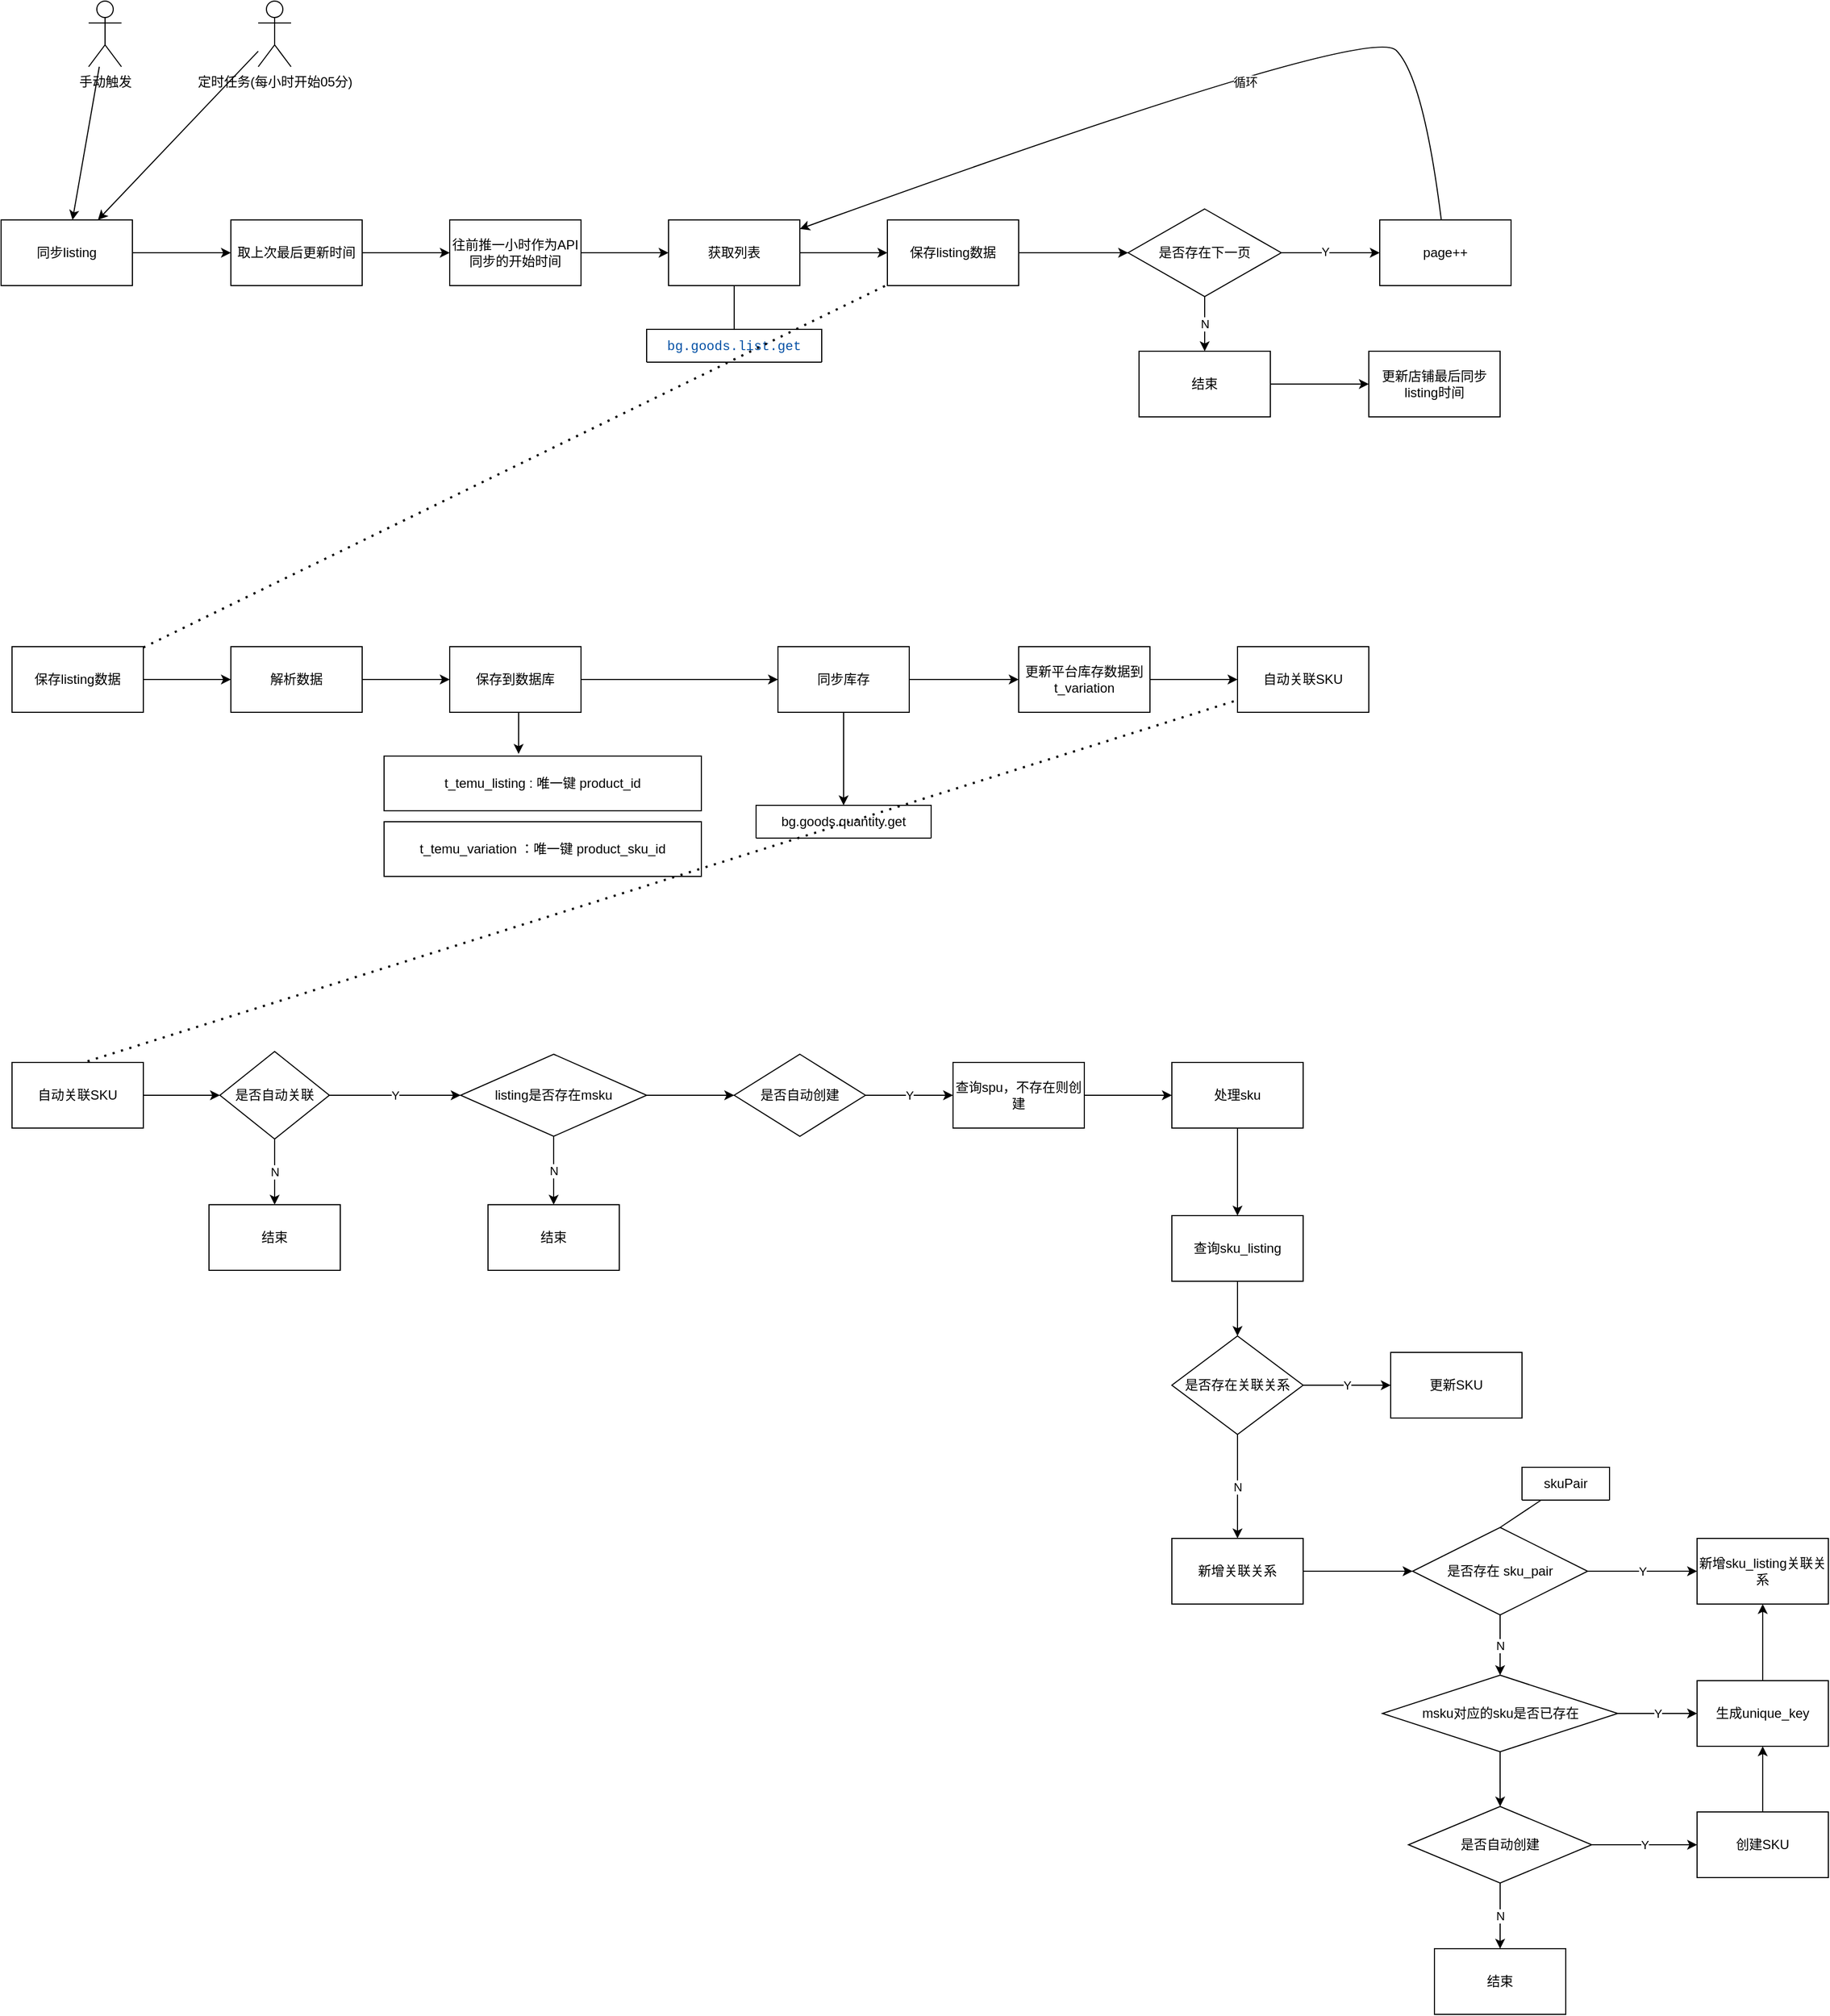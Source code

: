 <mxfile version="24.5.2" type="github">
  <diagram name="第 1 页" id="liIoOhpuaox7JHExIMQy">
    <mxGraphModel dx="1674" dy="792" grid="1" gridSize="10" guides="1" tooltips="1" connect="1" arrows="1" fold="1" page="1" pageScale="1" pageWidth="1200" pageHeight="1920" math="0" shadow="0">
      <root>
        <mxCell id="0" />
        <mxCell id="1" parent="0" />
        <mxCell id="k6ndMYIYSoIRarGF1mVQ-1" value="手动触发" style="shape=umlActor;verticalLabelPosition=bottom;verticalAlign=top;html=1;outlineConnect=0;" parent="1" vertex="1">
          <mxGeometry x="110" y="60" width="30" height="60" as="geometry" />
        </mxCell>
        <mxCell id="k6ndMYIYSoIRarGF1mVQ-2" value="定时任务(每小时开始05分)" style="shape=umlActor;verticalLabelPosition=bottom;verticalAlign=top;html=1;outlineConnect=0;" parent="1" vertex="1">
          <mxGeometry x="265" y="60" width="30" height="60" as="geometry" />
        </mxCell>
        <mxCell id="k6ndMYIYSoIRarGF1mVQ-10" value="" style="edgeStyle=orthogonalEdgeStyle;rounded=0;orthogonalLoop=1;jettySize=auto;html=1;" parent="1" source="k6ndMYIYSoIRarGF1mVQ-7" target="k6ndMYIYSoIRarGF1mVQ-9" edge="1">
          <mxGeometry relative="1" as="geometry" />
        </mxCell>
        <mxCell id="k6ndMYIYSoIRarGF1mVQ-7" value="同步listing" style="whiteSpace=wrap;html=1;rounded=0;" parent="1" vertex="1">
          <mxGeometry x="30" y="260" width="120" height="60" as="geometry" />
        </mxCell>
        <mxCell id="k6ndMYIYSoIRarGF1mVQ-14" value="" style="edgeStyle=orthogonalEdgeStyle;rounded=0;orthogonalLoop=1;jettySize=auto;html=1;" parent="1" source="k6ndMYIYSoIRarGF1mVQ-9" target="k6ndMYIYSoIRarGF1mVQ-13" edge="1">
          <mxGeometry relative="1" as="geometry" />
        </mxCell>
        <mxCell id="k6ndMYIYSoIRarGF1mVQ-9" value="取上次最后更新时间" style="whiteSpace=wrap;html=1;rounded=0;" parent="1" vertex="1">
          <mxGeometry x="240" y="260" width="120" height="60" as="geometry" />
        </mxCell>
        <mxCell id="k6ndMYIYSoIRarGF1mVQ-11" value="" style="endArrow=classic;html=1;rounded=0;" parent="1" source="k6ndMYIYSoIRarGF1mVQ-1" target="k6ndMYIYSoIRarGF1mVQ-7" edge="1">
          <mxGeometry width="50" height="50" relative="1" as="geometry">
            <mxPoint x="700" y="480" as="sourcePoint" />
            <mxPoint x="750" y="430" as="targetPoint" />
          </mxGeometry>
        </mxCell>
        <mxCell id="k6ndMYIYSoIRarGF1mVQ-12" value="" style="endArrow=classic;html=1;rounded=0;" parent="1" source="k6ndMYIYSoIRarGF1mVQ-2" target="k6ndMYIYSoIRarGF1mVQ-7" edge="1">
          <mxGeometry width="50" height="50" relative="1" as="geometry">
            <mxPoint x="700" y="480" as="sourcePoint" />
            <mxPoint x="750" y="430" as="targetPoint" />
          </mxGeometry>
        </mxCell>
        <mxCell id="k6ndMYIYSoIRarGF1mVQ-16" value="" style="edgeStyle=orthogonalEdgeStyle;rounded=0;orthogonalLoop=1;jettySize=auto;html=1;" parent="1" source="k6ndMYIYSoIRarGF1mVQ-13" target="k6ndMYIYSoIRarGF1mVQ-15" edge="1">
          <mxGeometry relative="1" as="geometry" />
        </mxCell>
        <mxCell id="k6ndMYIYSoIRarGF1mVQ-13" value="往前推一小时作为API同步的开始时间" style="whiteSpace=wrap;html=1;rounded=0;" parent="1" vertex="1">
          <mxGeometry x="440" y="260" width="120" height="60" as="geometry" />
        </mxCell>
        <mxCell id="k6ndMYIYSoIRarGF1mVQ-31" value="" style="edgeStyle=orthogonalEdgeStyle;rounded=0;orthogonalLoop=1;jettySize=auto;html=1;" parent="1" source="k6ndMYIYSoIRarGF1mVQ-15" target="k6ndMYIYSoIRarGF1mVQ-30" edge="1">
          <mxGeometry relative="1" as="geometry" />
        </mxCell>
        <mxCell id="k6ndMYIYSoIRarGF1mVQ-15" value="获取列表" style="whiteSpace=wrap;html=1;rounded=0;" parent="1" vertex="1">
          <mxGeometry x="640" y="260" width="120" height="60" as="geometry" />
        </mxCell>
        <mxCell id="k6ndMYIYSoIRarGF1mVQ-17" value="&lt;div style=&quot;color: #000000;background-color: #fffffe;font-family: Consolas, &#39;Courier New&#39;, monospace;font-weight: normal;font-size: 12px;line-height: 16px;white-space: pre;&quot;&gt;&lt;div&gt;&lt;span style=&quot;color: #0451a5;&quot;&gt;bg.goods.list.get&lt;/span&gt;&lt;/div&gt;&lt;/div&gt;" style="swimlane;fontStyle=0;childLayout=stackLayout;horizontal=1;startSize=30;horizontalStack=0;resizeParent=1;resizeParentMax=0;resizeLast=0;collapsible=1;marginBottom=0;whiteSpace=wrap;html=1;" parent="1" vertex="1" collapsed="1">
          <mxGeometry x="620" y="360" width="160" height="30" as="geometry">
            <mxRectangle x="620" y="360" width="140" height="160" as="alternateBounds" />
          </mxGeometry>
        </mxCell>
        <mxCell id="k6ndMYIYSoIRarGF1mVQ-19" value="pageNo " style="text;strokeColor=none;fillColor=none;align=left;verticalAlign=middle;spacingLeft=4;spacingRight=4;overflow=hidden;points=[[0,0.5],[1,0.5]];portConstraint=eastwest;rotatable=0;whiteSpace=wrap;html=1;" parent="k6ndMYIYSoIRarGF1mVQ-17" vertex="1">
          <mxGeometry y="30" width="140" height="30" as="geometry" />
        </mxCell>
        <mxCell id="k6ndMYIYSoIRarGF1mVQ-20" value="&lt;div&gt;pageSize&amp;nbsp; = 20&lt;/div&gt;&lt;div&gt;&lt;br&gt;&lt;/div&gt;&lt;div&gt;&lt;br&gt;&lt;/div&gt;createdAtStart " style="text;strokeColor=none;fillColor=none;align=left;verticalAlign=middle;spacingLeft=4;spacingRight=4;overflow=hidden;points=[[0,0.5],[1,0.5]];portConstraint=eastwest;rotatable=0;whiteSpace=wrap;html=1;" parent="k6ndMYIYSoIRarGF1mVQ-17" vertex="1">
          <mxGeometry y="60" width="140" height="100" as="geometry" />
        </mxCell>
        <mxCell id="k6ndMYIYSoIRarGF1mVQ-29" value="" style="endArrow=none;html=1;rounded=0;entryX=0.5;entryY=0;entryDx=0;entryDy=0;" parent="1" source="k6ndMYIYSoIRarGF1mVQ-15" target="k6ndMYIYSoIRarGF1mVQ-17" edge="1">
          <mxGeometry width="50" height="50" relative="1" as="geometry">
            <mxPoint x="920" y="390" as="sourcePoint" />
            <mxPoint x="970" y="340" as="targetPoint" />
          </mxGeometry>
        </mxCell>
        <mxCell id="k6ndMYIYSoIRarGF1mVQ-33" value="" style="edgeStyle=orthogonalEdgeStyle;rounded=0;orthogonalLoop=1;jettySize=auto;html=1;" parent="1" source="k6ndMYIYSoIRarGF1mVQ-30" target="k6ndMYIYSoIRarGF1mVQ-32" edge="1">
          <mxGeometry relative="1" as="geometry" />
        </mxCell>
        <mxCell id="k6ndMYIYSoIRarGF1mVQ-30" value="保存listing数据" style="whiteSpace=wrap;html=1;rounded=0;" parent="1" vertex="1">
          <mxGeometry x="840" y="260" width="120" height="60" as="geometry" />
        </mxCell>
        <mxCell id="k6ndMYIYSoIRarGF1mVQ-35" value="" style="edgeStyle=orthogonalEdgeStyle;rounded=0;orthogonalLoop=1;jettySize=auto;html=1;" parent="1" source="k6ndMYIYSoIRarGF1mVQ-32" target="k6ndMYIYSoIRarGF1mVQ-34" edge="1">
          <mxGeometry relative="1" as="geometry" />
        </mxCell>
        <mxCell id="k6ndMYIYSoIRarGF1mVQ-38" value="Y" style="edgeLabel;html=1;align=center;verticalAlign=middle;resizable=0;points=[];" parent="k6ndMYIYSoIRarGF1mVQ-35" vertex="1" connectable="0">
          <mxGeometry x="-0.111" y="1" relative="1" as="geometry">
            <mxPoint as="offset" />
          </mxGeometry>
        </mxCell>
        <mxCell id="k6ndMYIYSoIRarGF1mVQ-37" value="N" style="edgeStyle=orthogonalEdgeStyle;rounded=0;orthogonalLoop=1;jettySize=auto;html=1;exitX=0.5;exitY=1;exitDx=0;exitDy=0;" parent="1" source="k6ndMYIYSoIRarGF1mVQ-32" target="k6ndMYIYSoIRarGF1mVQ-36" edge="1">
          <mxGeometry relative="1" as="geometry" />
        </mxCell>
        <mxCell id="k6ndMYIYSoIRarGF1mVQ-32" value="是否存在下一页" style="rhombus;whiteSpace=wrap;html=1;rounded=0;" parent="1" vertex="1">
          <mxGeometry x="1060" y="250" width="140" height="80" as="geometry" />
        </mxCell>
        <mxCell id="k6ndMYIYSoIRarGF1mVQ-34" value="page++" style="whiteSpace=wrap;html=1;rounded=0;" parent="1" vertex="1">
          <mxGeometry x="1290" y="260" width="120" height="60" as="geometry" />
        </mxCell>
        <mxCell id="k6ndMYIYSoIRarGF1mVQ-41" value="" style="edgeStyle=orthogonalEdgeStyle;rounded=0;orthogonalLoop=1;jettySize=auto;html=1;" parent="1" source="k6ndMYIYSoIRarGF1mVQ-36" target="k6ndMYIYSoIRarGF1mVQ-40" edge="1">
          <mxGeometry relative="1" as="geometry" />
        </mxCell>
        <mxCell id="k6ndMYIYSoIRarGF1mVQ-36" value="结束" style="whiteSpace=wrap;html=1;rounded=0;" parent="1" vertex="1">
          <mxGeometry x="1070" y="380" width="120" height="60" as="geometry" />
        </mxCell>
        <mxCell id="k6ndMYIYSoIRarGF1mVQ-40" value="更新店铺最后同步listing时间" style="whiteSpace=wrap;html=1;rounded=0;" parent="1" vertex="1">
          <mxGeometry x="1280" y="380" width="120" height="60" as="geometry" />
        </mxCell>
        <mxCell id="k6ndMYIYSoIRarGF1mVQ-45" value="" style="curved=1;endArrow=classic;html=1;rounded=0;" parent="1" source="k6ndMYIYSoIRarGF1mVQ-34" target="k6ndMYIYSoIRarGF1mVQ-15" edge="1">
          <mxGeometry width="50" height="50" relative="1" as="geometry">
            <mxPoint x="1280" y="130" as="sourcePoint" />
            <mxPoint x="1330" y="80" as="targetPoint" />
            <Array as="points">
              <mxPoint x="1330" y="130" />
              <mxPoint x="1280" y="80" />
            </Array>
          </mxGeometry>
        </mxCell>
        <mxCell id="k6ndMYIYSoIRarGF1mVQ-46" value="循环" style="edgeLabel;html=1;align=center;verticalAlign=middle;resizable=0;points=[];" parent="k6ndMYIYSoIRarGF1mVQ-45" vertex="1" connectable="0">
          <mxGeometry x="-0.133" y="12" relative="1" as="geometry">
            <mxPoint as="offset" />
          </mxGeometry>
        </mxCell>
        <mxCell id="k6ndMYIYSoIRarGF1mVQ-50" value="" style="edgeStyle=orthogonalEdgeStyle;rounded=0;orthogonalLoop=1;jettySize=auto;html=1;" parent="1" source="k6ndMYIYSoIRarGF1mVQ-47" target="k6ndMYIYSoIRarGF1mVQ-49" edge="1">
          <mxGeometry relative="1" as="geometry" />
        </mxCell>
        <mxCell id="k6ndMYIYSoIRarGF1mVQ-47" value="保存listing数据" style="whiteSpace=wrap;html=1;rounded=0;" parent="1" vertex="1">
          <mxGeometry x="40" y="650" width="120" height="60" as="geometry" />
        </mxCell>
        <mxCell id="k6ndMYIYSoIRarGF1mVQ-48" value="" style="endArrow=none;dashed=1;html=1;dashPattern=1 3;strokeWidth=2;rounded=0;" parent="1" source="k6ndMYIYSoIRarGF1mVQ-47" target="k6ndMYIYSoIRarGF1mVQ-30" edge="1">
          <mxGeometry width="50" height="50" relative="1" as="geometry">
            <mxPoint x="700" y="700" as="sourcePoint" />
            <mxPoint x="750" y="650" as="targetPoint" />
          </mxGeometry>
        </mxCell>
        <mxCell id="k6ndMYIYSoIRarGF1mVQ-58" value="" style="edgeStyle=orthogonalEdgeStyle;rounded=0;orthogonalLoop=1;jettySize=auto;html=1;" parent="1" source="k6ndMYIYSoIRarGF1mVQ-49" target="k6ndMYIYSoIRarGF1mVQ-57" edge="1">
          <mxGeometry relative="1" as="geometry" />
        </mxCell>
        <mxCell id="k6ndMYIYSoIRarGF1mVQ-49" value="解析数据" style="whiteSpace=wrap;html=1;rounded=0;" parent="1" vertex="1">
          <mxGeometry x="240" y="650" width="120" height="60" as="geometry" />
        </mxCell>
        <mxCell id="k6ndMYIYSoIRarGF1mVQ-51" value="t_temu_listing : 唯一键 product_id" style="whiteSpace=wrap;html=1;rounded=0;" parent="1" vertex="1">
          <mxGeometry x="380" y="750" width="290" height="50" as="geometry" />
        </mxCell>
        <mxCell id="k6ndMYIYSoIRarGF1mVQ-53" value="t_temu_variation ：唯一键 product_sku_id" style="whiteSpace=wrap;html=1;rounded=0;" parent="1" vertex="1">
          <mxGeometry x="380" y="810" width="290" height="50" as="geometry" />
        </mxCell>
        <mxCell id="k6ndMYIYSoIRarGF1mVQ-61" value="" style="edgeStyle=orthogonalEdgeStyle;rounded=0;orthogonalLoop=1;jettySize=auto;html=1;" parent="1" source="k6ndMYIYSoIRarGF1mVQ-57" target="k6ndMYIYSoIRarGF1mVQ-60" edge="1">
          <mxGeometry relative="1" as="geometry" />
        </mxCell>
        <mxCell id="k6ndMYIYSoIRarGF1mVQ-57" value="保存到数据库" style="whiteSpace=wrap;html=1;rounded=0;" parent="1" vertex="1">
          <mxGeometry x="440" y="650" width="120" height="60" as="geometry" />
        </mxCell>
        <mxCell id="k6ndMYIYSoIRarGF1mVQ-59" style="edgeStyle=orthogonalEdgeStyle;rounded=0;orthogonalLoop=1;jettySize=auto;html=1;exitX=0.5;exitY=1;exitDx=0;exitDy=0;entryX=0.424;entryY=-0.04;entryDx=0;entryDy=0;entryPerimeter=0;" parent="1" source="k6ndMYIYSoIRarGF1mVQ-57" target="k6ndMYIYSoIRarGF1mVQ-51" edge="1">
          <mxGeometry relative="1" as="geometry" />
        </mxCell>
        <mxCell id="k6ndMYIYSoIRarGF1mVQ-67" style="edgeStyle=orthogonalEdgeStyle;rounded=0;orthogonalLoop=1;jettySize=auto;html=1;exitX=0.5;exitY=1;exitDx=0;exitDy=0;" parent="1" source="k6ndMYIYSoIRarGF1mVQ-60" target="k6ndMYIYSoIRarGF1mVQ-62" edge="1">
          <mxGeometry relative="1" as="geometry" />
        </mxCell>
        <mxCell id="k6ndMYIYSoIRarGF1mVQ-69" value="" style="edgeStyle=orthogonalEdgeStyle;rounded=0;orthogonalLoop=1;jettySize=auto;html=1;" parent="1" source="k6ndMYIYSoIRarGF1mVQ-60" target="k6ndMYIYSoIRarGF1mVQ-68" edge="1">
          <mxGeometry relative="1" as="geometry" />
        </mxCell>
        <mxCell id="k6ndMYIYSoIRarGF1mVQ-60" value="同步库存" style="whiteSpace=wrap;html=1;rounded=0;" parent="1" vertex="1">
          <mxGeometry x="740" y="650" width="120" height="60" as="geometry" />
        </mxCell>
        <mxCell id="k6ndMYIYSoIRarGF1mVQ-62" value="bg.goods.quantity.get" style="swimlane;fontStyle=0;childLayout=stackLayout;horizontal=1;startSize=30;horizontalStack=0;resizeParent=1;resizeParentMax=0;resizeLast=0;collapsible=1;marginBottom=0;whiteSpace=wrap;html=1;" parent="1" vertex="1" collapsed="1">
          <mxGeometry x="720" y="795" width="160" height="30" as="geometry">
            <mxRectangle x="800" y="795" width="460" height="80" as="alternateBounds" />
          </mxGeometry>
        </mxCell>
        <mxCell id="k6ndMYIYSoIRarGF1mVQ-63" value="&lt;div&gt;skcId&lt;/div&gt;&lt;div&gt;&lt;br&gt;&lt;/div&gt;" style="text;strokeColor=none;fillColor=none;align=left;verticalAlign=middle;spacingLeft=4;spacingRight=4;overflow=hidden;points=[[0,0.5],[1,0.5]];portConstraint=eastwest;rotatable=0;whiteSpace=wrap;html=1;" parent="k6ndMYIYSoIRarGF1mVQ-62" vertex="1">
          <mxGeometry y="30" width="460" height="30" as="geometry" />
        </mxCell>
        <mxCell id="k6ndMYIYSoIRarGF1mVQ-65" value="[{&quot;targetStockAvailable&quot;:100,&quot;warehouseId&quot;:&quot;WH-09349959516313867&quot;}]" style="text;strokeColor=none;fillColor=none;align=left;verticalAlign=middle;spacingLeft=4;spacingRight=4;overflow=hidden;points=[[0,0.5],[1,0.5]];portConstraint=eastwest;rotatable=0;whiteSpace=wrap;html=1;" parent="k6ndMYIYSoIRarGF1mVQ-62" vertex="1">
          <mxGeometry y="60" width="460" height="20" as="geometry" />
        </mxCell>
        <mxCell id="k6ndMYIYSoIRarGF1mVQ-71" value="" style="edgeStyle=orthogonalEdgeStyle;rounded=0;orthogonalLoop=1;jettySize=auto;html=1;" parent="1" source="k6ndMYIYSoIRarGF1mVQ-68" target="k6ndMYIYSoIRarGF1mVQ-70" edge="1">
          <mxGeometry relative="1" as="geometry" />
        </mxCell>
        <mxCell id="k6ndMYIYSoIRarGF1mVQ-68" value="更新平台库存数据到t_variation" style="whiteSpace=wrap;html=1;rounded=0;" parent="1" vertex="1">
          <mxGeometry x="960" y="650" width="120" height="60" as="geometry" />
        </mxCell>
        <mxCell id="k6ndMYIYSoIRarGF1mVQ-70" value="自动关联SKU" style="whiteSpace=wrap;html=1;rounded=0;" parent="1" vertex="1">
          <mxGeometry x="1160" y="650" width="120" height="60" as="geometry" />
        </mxCell>
        <mxCell id="WMNmfideMOI1H5pozgPX-5" style="edgeStyle=orthogonalEdgeStyle;rounded=0;orthogonalLoop=1;jettySize=auto;html=1;exitX=1;exitY=0.5;exitDx=0;exitDy=0;" edge="1" parent="1" source="WMNmfideMOI1H5pozgPX-1" target="WMNmfideMOI1H5pozgPX-3">
          <mxGeometry relative="1" as="geometry" />
        </mxCell>
        <mxCell id="WMNmfideMOI1H5pozgPX-1" value="自动关联SKU" style="whiteSpace=wrap;html=1;rounded=0;" vertex="1" parent="1">
          <mxGeometry x="40" y="1030" width="120" height="60" as="geometry" />
        </mxCell>
        <mxCell id="WMNmfideMOI1H5pozgPX-2" value="" style="endArrow=none;dashed=1;html=1;dashPattern=1 3;strokeWidth=2;rounded=0;exitX=0.575;exitY=-0.017;exitDx=0;exitDy=0;exitPerimeter=0;" edge="1" parent="1" source="WMNmfideMOI1H5pozgPX-1" target="k6ndMYIYSoIRarGF1mVQ-70">
          <mxGeometry width="50" height="50" relative="1" as="geometry">
            <mxPoint x="670" y="960" as="sourcePoint" />
            <mxPoint x="720" y="910" as="targetPoint" />
          </mxGeometry>
        </mxCell>
        <mxCell id="WMNmfideMOI1H5pozgPX-10" value="N" style="edgeStyle=orthogonalEdgeStyle;rounded=0;orthogonalLoop=1;jettySize=auto;html=1;exitX=0.5;exitY=1;exitDx=0;exitDy=0;entryX=0.5;entryY=0;entryDx=0;entryDy=0;" edge="1" parent="1" source="WMNmfideMOI1H5pozgPX-3" target="WMNmfideMOI1H5pozgPX-9">
          <mxGeometry relative="1" as="geometry" />
        </mxCell>
        <mxCell id="WMNmfideMOI1H5pozgPX-20" value="Y" style="edgeStyle=orthogonalEdgeStyle;rounded=0;orthogonalLoop=1;jettySize=auto;html=1;exitX=1;exitY=0.5;exitDx=0;exitDy=0;entryX=0;entryY=0.5;entryDx=0;entryDy=0;" edge="1" parent="1" source="WMNmfideMOI1H5pozgPX-3" target="WMNmfideMOI1H5pozgPX-15">
          <mxGeometry relative="1" as="geometry" />
        </mxCell>
        <mxCell id="WMNmfideMOI1H5pozgPX-3" value="是否自动关联" style="rhombus;whiteSpace=wrap;html=1;" vertex="1" parent="1">
          <mxGeometry x="230" y="1020" width="100" height="80" as="geometry" />
        </mxCell>
        <mxCell id="WMNmfideMOI1H5pozgPX-9" value="结束" style="whiteSpace=wrap;html=1;rounded=0;" vertex="1" parent="1">
          <mxGeometry x="220" y="1160" width="120" height="60" as="geometry" />
        </mxCell>
        <mxCell id="WMNmfideMOI1H5pozgPX-18" value="N" style="edgeStyle=orthogonalEdgeStyle;rounded=0;orthogonalLoop=1;jettySize=auto;html=1;" edge="1" parent="1" source="WMNmfideMOI1H5pozgPX-15" target="WMNmfideMOI1H5pozgPX-17">
          <mxGeometry relative="1" as="geometry" />
        </mxCell>
        <mxCell id="WMNmfideMOI1H5pozgPX-21" style="edgeStyle=orthogonalEdgeStyle;rounded=0;orthogonalLoop=1;jettySize=auto;html=1;exitX=1;exitY=0.5;exitDx=0;exitDy=0;entryX=0;entryY=0.5;entryDx=0;entryDy=0;" edge="1" parent="1" source="WMNmfideMOI1H5pozgPX-15" target="WMNmfideMOI1H5pozgPX-19">
          <mxGeometry relative="1" as="geometry" />
        </mxCell>
        <mxCell id="WMNmfideMOI1H5pozgPX-15" value="listing是否存在msku" style="rhombus;whiteSpace=wrap;html=1;" vertex="1" parent="1">
          <mxGeometry x="450" y="1022.5" width="170" height="75" as="geometry" />
        </mxCell>
        <mxCell id="WMNmfideMOI1H5pozgPX-17" value="结束" style="whiteSpace=wrap;html=1;" vertex="1" parent="1">
          <mxGeometry x="475" y="1160" width="120" height="60" as="geometry" />
        </mxCell>
        <mxCell id="WMNmfideMOI1H5pozgPX-23" value="Y" style="edgeStyle=orthogonalEdgeStyle;rounded=0;orthogonalLoop=1;jettySize=auto;html=1;" edge="1" parent="1" source="WMNmfideMOI1H5pozgPX-19" target="WMNmfideMOI1H5pozgPX-22">
          <mxGeometry relative="1" as="geometry" />
        </mxCell>
        <mxCell id="WMNmfideMOI1H5pozgPX-19" value="是否自动创建" style="rhombus;whiteSpace=wrap;html=1;" vertex="1" parent="1">
          <mxGeometry x="700" y="1022.5" width="120" height="75" as="geometry" />
        </mxCell>
        <mxCell id="WMNmfideMOI1H5pozgPX-25" value="" style="edgeStyle=orthogonalEdgeStyle;rounded=0;orthogonalLoop=1;jettySize=auto;html=1;" edge="1" parent="1" source="WMNmfideMOI1H5pozgPX-22" target="WMNmfideMOI1H5pozgPX-24">
          <mxGeometry relative="1" as="geometry" />
        </mxCell>
        <mxCell id="WMNmfideMOI1H5pozgPX-22" value="查询spu，不存在则创建" style="whiteSpace=wrap;html=1;" vertex="1" parent="1">
          <mxGeometry x="900" y="1030" width="120" height="60" as="geometry" />
        </mxCell>
        <mxCell id="WMNmfideMOI1H5pozgPX-29" value="" style="edgeStyle=orthogonalEdgeStyle;rounded=0;orthogonalLoop=1;jettySize=auto;html=1;" edge="1" parent="1" source="WMNmfideMOI1H5pozgPX-24" target="WMNmfideMOI1H5pozgPX-28">
          <mxGeometry relative="1" as="geometry" />
        </mxCell>
        <mxCell id="WMNmfideMOI1H5pozgPX-24" value="处理sku" style="whiteSpace=wrap;html=1;" vertex="1" parent="1">
          <mxGeometry x="1100" y="1030" width="120" height="60" as="geometry" />
        </mxCell>
        <mxCell id="WMNmfideMOI1H5pozgPX-31" value="" style="edgeStyle=orthogonalEdgeStyle;rounded=0;orthogonalLoop=1;jettySize=auto;html=1;" edge="1" parent="1" source="WMNmfideMOI1H5pozgPX-28" target="WMNmfideMOI1H5pozgPX-30">
          <mxGeometry relative="1" as="geometry" />
        </mxCell>
        <mxCell id="WMNmfideMOI1H5pozgPX-28" value="查询sku_listing" style="whiteSpace=wrap;html=1;" vertex="1" parent="1">
          <mxGeometry x="1100" y="1170" width="120" height="60" as="geometry" />
        </mxCell>
        <mxCell id="WMNmfideMOI1H5pozgPX-33" value="Y" style="edgeStyle=orthogonalEdgeStyle;rounded=0;orthogonalLoop=1;jettySize=auto;html=1;" edge="1" parent="1" source="WMNmfideMOI1H5pozgPX-30" target="WMNmfideMOI1H5pozgPX-32">
          <mxGeometry relative="1" as="geometry" />
        </mxCell>
        <mxCell id="WMNmfideMOI1H5pozgPX-35" value="N" style="edgeStyle=orthogonalEdgeStyle;rounded=0;orthogonalLoop=1;jettySize=auto;html=1;" edge="1" parent="1" source="WMNmfideMOI1H5pozgPX-30" target="WMNmfideMOI1H5pozgPX-34">
          <mxGeometry relative="1" as="geometry" />
        </mxCell>
        <mxCell id="WMNmfideMOI1H5pozgPX-30" value="是否存在关联关系" style="rhombus;whiteSpace=wrap;html=1;" vertex="1" parent="1">
          <mxGeometry x="1100" y="1280" width="120" height="90" as="geometry" />
        </mxCell>
        <mxCell id="WMNmfideMOI1H5pozgPX-32" value="更新SKU" style="whiteSpace=wrap;html=1;" vertex="1" parent="1">
          <mxGeometry x="1300" y="1295" width="120" height="60" as="geometry" />
        </mxCell>
        <mxCell id="WMNmfideMOI1H5pozgPX-41" value="" style="edgeStyle=orthogonalEdgeStyle;rounded=0;orthogonalLoop=1;jettySize=auto;html=1;" edge="1" parent="1" source="WMNmfideMOI1H5pozgPX-34" target="WMNmfideMOI1H5pozgPX-40">
          <mxGeometry relative="1" as="geometry" />
        </mxCell>
        <mxCell id="WMNmfideMOI1H5pozgPX-34" value="新增关联关系" style="whiteSpace=wrap;html=1;" vertex="1" parent="1">
          <mxGeometry x="1100" y="1465" width="120" height="60" as="geometry" />
        </mxCell>
        <mxCell id="WMNmfideMOI1H5pozgPX-36" value="skuPair" style="swimlane;fontStyle=0;childLayout=stackLayout;horizontal=1;startSize=30;horizontalStack=0;resizeParent=1;resizeParentMax=0;resizeLast=0;collapsible=1;marginBottom=0;whiteSpace=wrap;html=1;" vertex="1" collapsed="1" parent="1">
          <mxGeometry x="1420" y="1400" width="80" height="30" as="geometry">
            <mxRectangle x="1100" y="1650" width="150" height="100" as="alternateBounds" />
          </mxGeometry>
        </mxCell>
        <mxCell id="WMNmfideMOI1H5pozgPX-37" value="&lt;div&gt;unique_key&amp;nbsp; :&amp;nbsp; msku&lt;/div&gt;&lt;div&gt;&lt;br&gt;&lt;/div&gt;&lt;div&gt;sku_id&lt;br&gt;&lt;/div&gt;" style="text;strokeColor=none;fillColor=none;align=left;verticalAlign=middle;spacingLeft=4;spacingRight=4;overflow=hidden;points=[[0,0.5],[1,0.5]];portConstraint=eastwest;rotatable=0;whiteSpace=wrap;html=1;" vertex="1" parent="WMNmfideMOI1H5pozgPX-36">
          <mxGeometry y="30" width="150" height="70" as="geometry" />
        </mxCell>
        <mxCell id="WMNmfideMOI1H5pozgPX-43" value="Y" style="edgeStyle=orthogonalEdgeStyle;rounded=0;orthogonalLoop=1;jettySize=auto;html=1;" edge="1" parent="1" source="WMNmfideMOI1H5pozgPX-40" target="WMNmfideMOI1H5pozgPX-42">
          <mxGeometry relative="1" as="geometry" />
        </mxCell>
        <mxCell id="WMNmfideMOI1H5pozgPX-47" value="N" style="edgeStyle=orthogonalEdgeStyle;rounded=0;orthogonalLoop=1;jettySize=auto;html=1;" edge="1" parent="1" source="WMNmfideMOI1H5pozgPX-40" target="WMNmfideMOI1H5pozgPX-46">
          <mxGeometry relative="1" as="geometry" />
        </mxCell>
        <mxCell id="WMNmfideMOI1H5pozgPX-40" value="是否存在 sku_pair" style="rhombus;whiteSpace=wrap;html=1;" vertex="1" parent="1">
          <mxGeometry x="1320" y="1455" width="160" height="80" as="geometry" />
        </mxCell>
        <mxCell id="WMNmfideMOI1H5pozgPX-42" value="新增sku_listing关联关系" style="whiteSpace=wrap;html=1;" vertex="1" parent="1">
          <mxGeometry x="1580" y="1465" width="120" height="60" as="geometry" />
        </mxCell>
        <mxCell id="WMNmfideMOI1H5pozgPX-51" value="Y" style="edgeStyle=orthogonalEdgeStyle;rounded=0;orthogonalLoop=1;jettySize=auto;html=1;" edge="1" parent="1" source="WMNmfideMOI1H5pozgPX-46" target="WMNmfideMOI1H5pozgPX-50">
          <mxGeometry relative="1" as="geometry" />
        </mxCell>
        <mxCell id="WMNmfideMOI1H5pozgPX-56" value="" style="edgeStyle=orthogonalEdgeStyle;rounded=0;orthogonalLoop=1;jettySize=auto;html=1;" edge="1" parent="1" source="WMNmfideMOI1H5pozgPX-46" target="WMNmfideMOI1H5pozgPX-55">
          <mxGeometry relative="1" as="geometry" />
        </mxCell>
        <mxCell id="WMNmfideMOI1H5pozgPX-46" value="msku对应的sku是否已存在" style="rhombus;whiteSpace=wrap;html=1;" vertex="1" parent="1">
          <mxGeometry x="1292.5" y="1590" width="215" height="70" as="geometry" />
        </mxCell>
        <mxCell id="WMNmfideMOI1H5pozgPX-48" value="" style="endArrow=none;html=1;rounded=0;exitX=0.5;exitY=0;exitDx=0;exitDy=0;" edge="1" parent="1" source="WMNmfideMOI1H5pozgPX-40" target="WMNmfideMOI1H5pozgPX-36">
          <mxGeometry width="50" height="50" relative="1" as="geometry">
            <mxPoint x="1700" y="1640" as="sourcePoint" />
            <mxPoint x="1750" y="1590" as="targetPoint" />
          </mxGeometry>
        </mxCell>
        <mxCell id="WMNmfideMOI1H5pozgPX-52" style="edgeStyle=orthogonalEdgeStyle;rounded=0;orthogonalLoop=1;jettySize=auto;html=1;exitX=0.5;exitY=0;exitDx=0;exitDy=0;entryX=0.5;entryY=1;entryDx=0;entryDy=0;" edge="1" parent="1" source="WMNmfideMOI1H5pozgPX-50" target="WMNmfideMOI1H5pozgPX-42">
          <mxGeometry relative="1" as="geometry" />
        </mxCell>
        <mxCell id="WMNmfideMOI1H5pozgPX-50" value="生成unique_key" style="whiteSpace=wrap;html=1;" vertex="1" parent="1">
          <mxGeometry x="1580" y="1595" width="120" height="60" as="geometry" />
        </mxCell>
        <mxCell id="WMNmfideMOI1H5pozgPX-58" value="N" style="edgeStyle=orthogonalEdgeStyle;rounded=0;orthogonalLoop=1;jettySize=auto;html=1;" edge="1" parent="1" source="WMNmfideMOI1H5pozgPX-55" target="WMNmfideMOI1H5pozgPX-57">
          <mxGeometry relative="1" as="geometry" />
        </mxCell>
        <mxCell id="WMNmfideMOI1H5pozgPX-60" value="Y" style="edgeStyle=orthogonalEdgeStyle;rounded=0;orthogonalLoop=1;jettySize=auto;html=1;" edge="1" parent="1" source="WMNmfideMOI1H5pozgPX-55" target="WMNmfideMOI1H5pozgPX-59">
          <mxGeometry relative="1" as="geometry" />
        </mxCell>
        <mxCell id="WMNmfideMOI1H5pozgPX-55" value="是否自动创建" style="rhombus;whiteSpace=wrap;html=1;" vertex="1" parent="1">
          <mxGeometry x="1316.25" y="1710" width="167.5" height="70" as="geometry" />
        </mxCell>
        <mxCell id="WMNmfideMOI1H5pozgPX-57" value="结束" style="whiteSpace=wrap;html=1;" vertex="1" parent="1">
          <mxGeometry x="1340" y="1840" width="120" height="60" as="geometry" />
        </mxCell>
        <mxCell id="WMNmfideMOI1H5pozgPX-61" style="edgeStyle=orthogonalEdgeStyle;rounded=0;orthogonalLoop=1;jettySize=auto;html=1;" edge="1" parent="1" source="WMNmfideMOI1H5pozgPX-59" target="WMNmfideMOI1H5pozgPX-50">
          <mxGeometry relative="1" as="geometry" />
        </mxCell>
        <mxCell id="WMNmfideMOI1H5pozgPX-59" value="创建SKU" style="whiteSpace=wrap;html=1;" vertex="1" parent="1">
          <mxGeometry x="1580" y="1715" width="120" height="60" as="geometry" />
        </mxCell>
      </root>
    </mxGraphModel>
  </diagram>
</mxfile>
